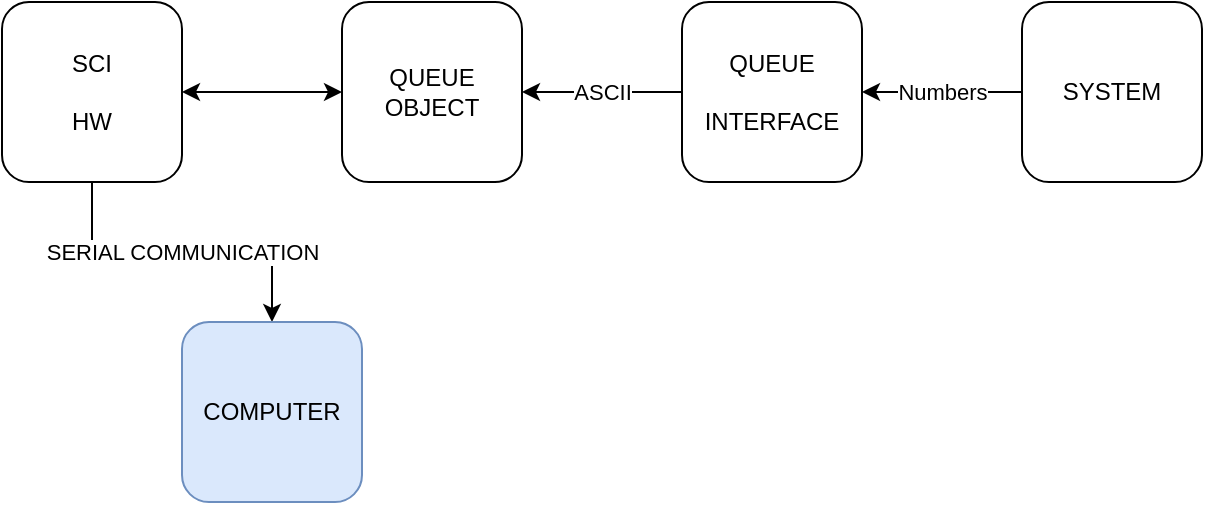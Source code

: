 <mxfile version="10.6.1" type="device"><diagram id="9eOrxqzUJMHDQSNyBwjs" name="Page-1"><mxGraphModel dx="754" dy="444" grid="1" gridSize="10" guides="1" tooltips="1" connect="1" arrows="1" fold="1" page="1" pageScale="1" pageWidth="827" pageHeight="1169" math="0" shadow="0"><root><mxCell id="0"/><mxCell id="1" parent="0"/><mxCell id="rtbuysulDhsCUCAuPbJv-3" value="" style="edgeStyle=orthogonalEdgeStyle;rounded=0;orthogonalLoop=1;jettySize=auto;html=1;startArrow=classic;startFill=1;" edge="1" parent="1" source="rtbuysulDhsCUCAuPbJv-1" target="rtbuysulDhsCUCAuPbJv-2"><mxGeometry relative="1" as="geometry"/></mxCell><mxCell id="rtbuysulDhsCUCAuPbJv-9" value="SERIAL COMMUNICATION&lt;br&gt;" style="edgeStyle=orthogonalEdgeStyle;rounded=0;orthogonalLoop=1;jettySize=auto;html=1;startArrow=none;startFill=0;endArrow=classic;endFill=1;" edge="1" parent="1" source="rtbuysulDhsCUCAuPbJv-1" target="rtbuysulDhsCUCAuPbJv-8"><mxGeometry relative="1" as="geometry"/></mxCell><mxCell id="rtbuysulDhsCUCAuPbJv-1" value="SCI&lt;br&gt;&lt;br&gt;HW&lt;br&gt;" style="rounded=1;whiteSpace=wrap;html=1;" vertex="1" parent="1"><mxGeometry x="110" y="150" width="90" height="90" as="geometry"/></mxCell><mxCell id="rtbuysulDhsCUCAuPbJv-8" value="COMPUTER&lt;br&gt;" style="rounded=1;whiteSpace=wrap;html=1;fillColor=#dae8fc;strokeColor=#6c8ebf;" vertex="1" parent="1"><mxGeometry x="200" y="310" width="90" height="90" as="geometry"/></mxCell><mxCell id="rtbuysulDhsCUCAuPbJv-5" value="ASCII" style="edgeStyle=orthogonalEdgeStyle;rounded=0;orthogonalLoop=1;jettySize=auto;html=1;startArrow=classic;startFill=1;endArrow=none;endFill=0;" edge="1" parent="1" source="rtbuysulDhsCUCAuPbJv-2" target="rtbuysulDhsCUCAuPbJv-4"><mxGeometry relative="1" as="geometry"/></mxCell><mxCell id="rtbuysulDhsCUCAuPbJv-2" value="QUEUE&lt;br&gt;OBJECT&lt;br&gt;" style="rounded=1;whiteSpace=wrap;html=1;" vertex="1" parent="1"><mxGeometry x="280" y="150" width="90" height="90" as="geometry"/></mxCell><mxCell id="rtbuysulDhsCUCAuPbJv-7" value="Numbers" style="edgeStyle=orthogonalEdgeStyle;rounded=0;orthogonalLoop=1;jettySize=auto;html=1;startArrow=classic;startFill=1;endArrow=none;endFill=0;" edge="1" parent="1" source="rtbuysulDhsCUCAuPbJv-4" target="rtbuysulDhsCUCAuPbJv-6"><mxGeometry relative="1" as="geometry"/></mxCell><mxCell id="rtbuysulDhsCUCAuPbJv-4" value="QUEUE&lt;br&gt;&lt;br&gt;INTERFACE&lt;br&gt;" style="rounded=1;whiteSpace=wrap;html=1;" vertex="1" parent="1"><mxGeometry x="450" y="150" width="90" height="90" as="geometry"/></mxCell><mxCell id="rtbuysulDhsCUCAuPbJv-6" value="SYSTEM" style="rounded=1;whiteSpace=wrap;html=1;" vertex="1" parent="1"><mxGeometry x="620" y="150" width="90" height="90" as="geometry"/></mxCell></root></mxGraphModel></diagram></mxfile>